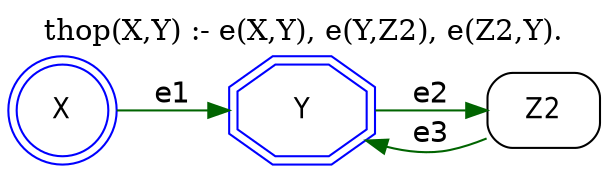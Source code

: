 strict digraph G {
	graph [bb="0,0,264,67",
		label="thop(X,Y) :- e(X,Y), e(Y,Z2), e(Z2,Y).",
		labelloc=t,
		lheight=0.21,
		lp="132,55.5",
		lwidth=3.06,
		rankdir=LR
	];
	node [label="\N"];
	X	 [color=blue,
		fontname="Helvetica-Narrow",
		height=0.61111,
		pos="22,22",
		shape=doublecircle,
		style=solid,
		width=0.61111];
	Y	 [color=blue,
		fontname="Helvetica-Narrow",
		height=0.61111,
		pos="127,22",
		shape=doubleoctagon,
		style=solid,
		width=0.86111];
	X -> Y	 [color=darkgreen,
		fontname=helvetica,
		label=e1,
		lp="70,29.5",
		pos="e,95.857,22 44.011,22 56.109,22 71.512,22 85.755,22"];
	Z2	 [fontname="Helvetica-Narrow",
		height=0.5,
		pos="237,22",
		shape=box,
		style=rounded,
		width=0.75];
	Y -> Z2	 [color=darkgreen,
		fontname=helvetica,
		label=e2,
		lp="184,29.5",
		pos="e,209.81,22 158.23,22 171.06,22 186.03,22 199.45,22"];
	Z2 -> Y	 [color=darkgreen,
		fontname=helvetica,
		label=e3,
		lp="184,10.5",
		pos="e,152.37,8.6161 209.95,8.5411 204.16,6.2446 197.98,4.2116 192,3 182.16,1.0088 171.66,2.4573 162.03,5.2733"];
}
